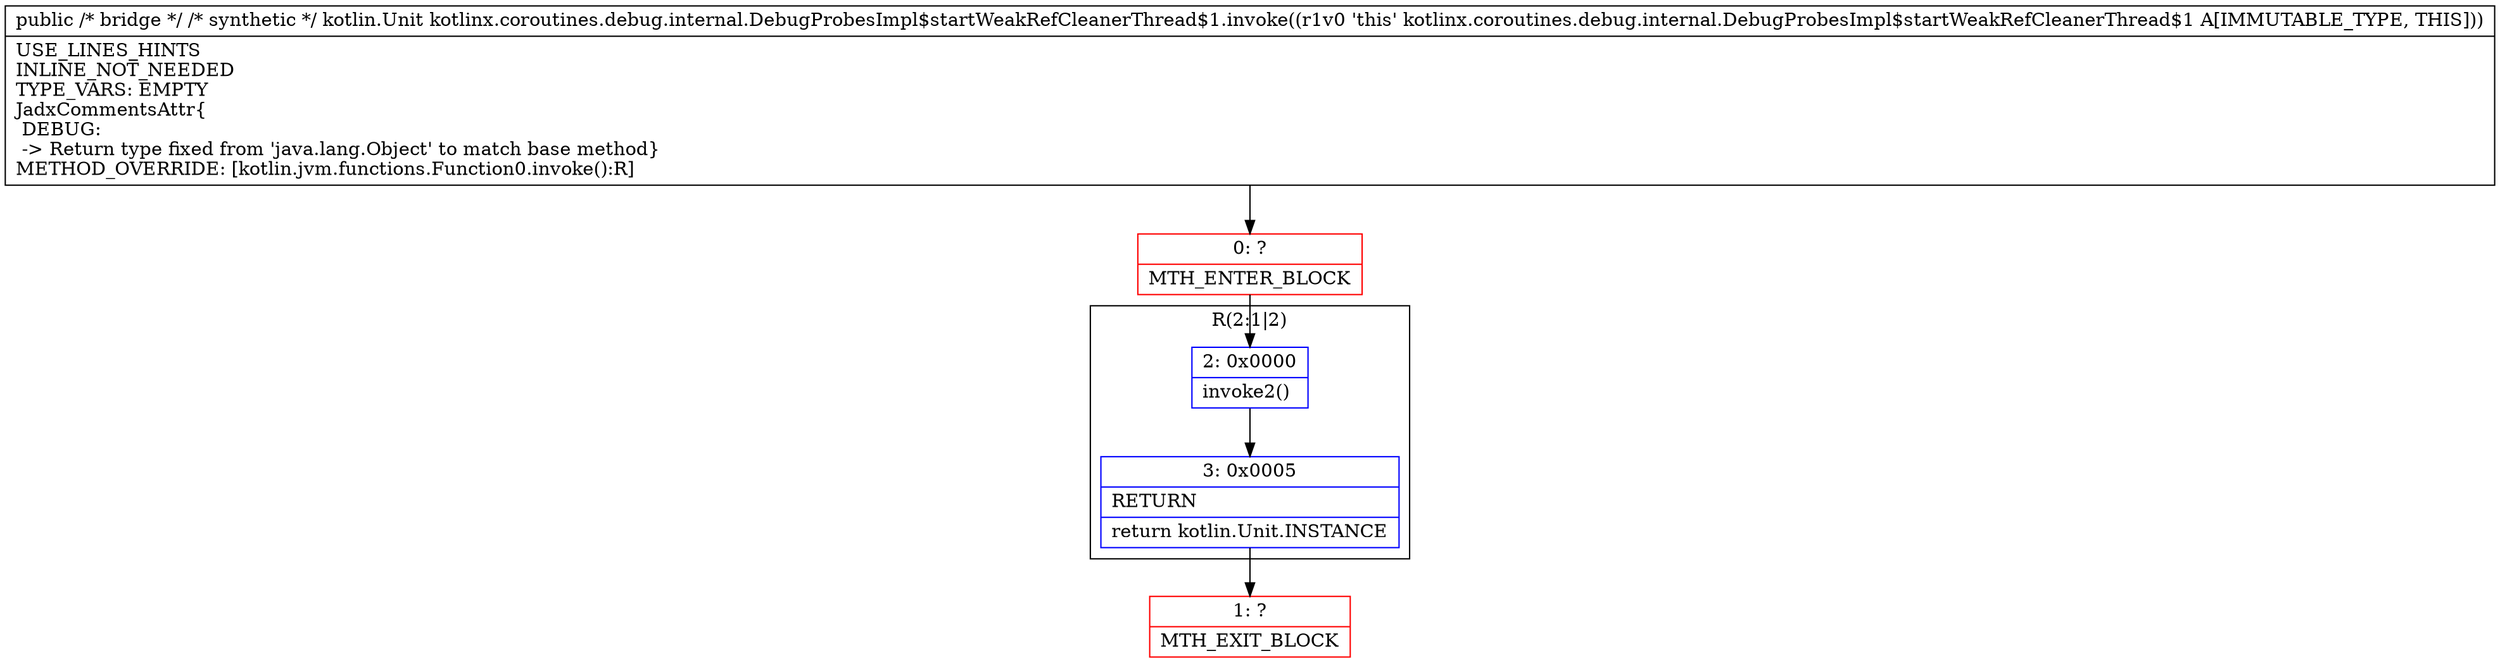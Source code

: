 digraph "CFG forkotlinx.coroutines.debug.internal.DebugProbesImpl$startWeakRefCleanerThread$1.invoke()Ljava\/lang\/Object;" {
subgraph cluster_Region_1828351293 {
label = "R(2:1|2)";
node [shape=record,color=blue];
Node_2 [shape=record,label="{2\:\ 0x0000|invoke2()\l}"];
Node_3 [shape=record,label="{3\:\ 0x0005|RETURN\l|return kotlin.Unit.INSTANCE\l}"];
}
Node_0 [shape=record,color=red,label="{0\:\ ?|MTH_ENTER_BLOCK\l}"];
Node_1 [shape=record,color=red,label="{1\:\ ?|MTH_EXIT_BLOCK\l}"];
MethodNode[shape=record,label="{public \/* bridge *\/ \/* synthetic *\/ kotlin.Unit kotlinx.coroutines.debug.internal.DebugProbesImpl$startWeakRefCleanerThread$1.invoke((r1v0 'this' kotlinx.coroutines.debug.internal.DebugProbesImpl$startWeakRefCleanerThread$1 A[IMMUTABLE_TYPE, THIS]))  | USE_LINES_HINTS\lINLINE_NOT_NEEDED\lTYPE_VARS: EMPTY\lJadxCommentsAttr\{\l DEBUG: \l \-\> Return type fixed from 'java.lang.Object' to match base method\}\lMETHOD_OVERRIDE: [kotlin.jvm.functions.Function0.invoke():R]\l}"];
MethodNode -> Node_0;Node_2 -> Node_3;
Node_3 -> Node_1;
Node_0 -> Node_2;
}

